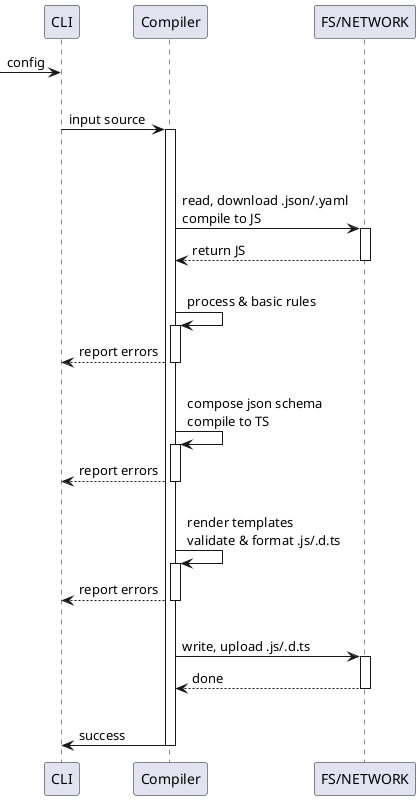 @startuml
participant CLI
participant Compiler
participant "FS/NETWORK"

-> CLI: config

|||

CLI -> Compiler: input source

|||

activate Compiler

|||

Compiler -> "FS/NETWORK": read, download .json/.yaml\ncompile to JS
activate "FS/NETWORK"
"FS/NETWORK" --> Compiler: return JS
deactivate "FS/NETWORK"

|||

Compiler -> Compiler: process & basic rules
activate Compiler
Compiler --> CLI: report errors
deactivate Compiler

|||


Compiler -> Compiler: compose json schema\ncompile to TS
activate Compiler
Compiler --> CLI: report errors
deactivate Compiler

|||

Compiler -> Compiler: render templates\nvalidate & format .js/.d.ts
activate Compiler
Compiler --> CLI: report errors
deactivate Compiler

|||

Compiler -> "FS/NETWORK": write, upload .js/.d.ts
activate "FS/NETWORK"
"FS/NETWORK" --> Compiler: done
deactivate "FS/NETWORK"

|||

Compiler -> CLI: success

deactivate Compiler

@enduml
